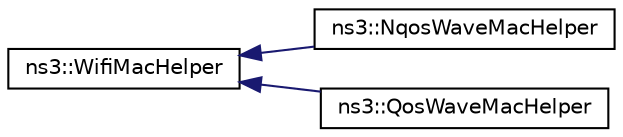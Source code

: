 digraph "Graphical Class Hierarchy"
{
 // LATEX_PDF_SIZE
  edge [fontname="Helvetica",fontsize="10",labelfontname="Helvetica",labelfontsize="10"];
  node [fontname="Helvetica",fontsize="10",shape=record];
  rankdir="LR";
  Node0 [label="ns3::WifiMacHelper",height=0.2,width=0.4,color="black", fillcolor="white", style="filled",URL="$classns3_1_1_wifi_mac_helper.html",tooltip="create MAC layers for a ns3::WifiNetDevice."];
  Node0 -> Node1 [dir="back",color="midnightblue",fontsize="10",style="solid",fontname="Helvetica"];
  Node1 [label="ns3::NqosWaveMacHelper",height=0.2,width=0.4,color="black", fillcolor="white", style="filled",URL="$classns3_1_1_nqos_wave_mac_helper.html",tooltip="Nqos Wave Mac Helper class."];
  Node0 -> Node2 [dir="back",color="midnightblue",fontsize="10",style="solid",fontname="Helvetica"];
  Node2 [label="ns3::QosWaveMacHelper",height=0.2,width=0.4,color="black", fillcolor="white", style="filled",URL="$classns3_1_1_qos_wave_mac_helper.html",tooltip="Qos Wave Mac Helper class."];
}
